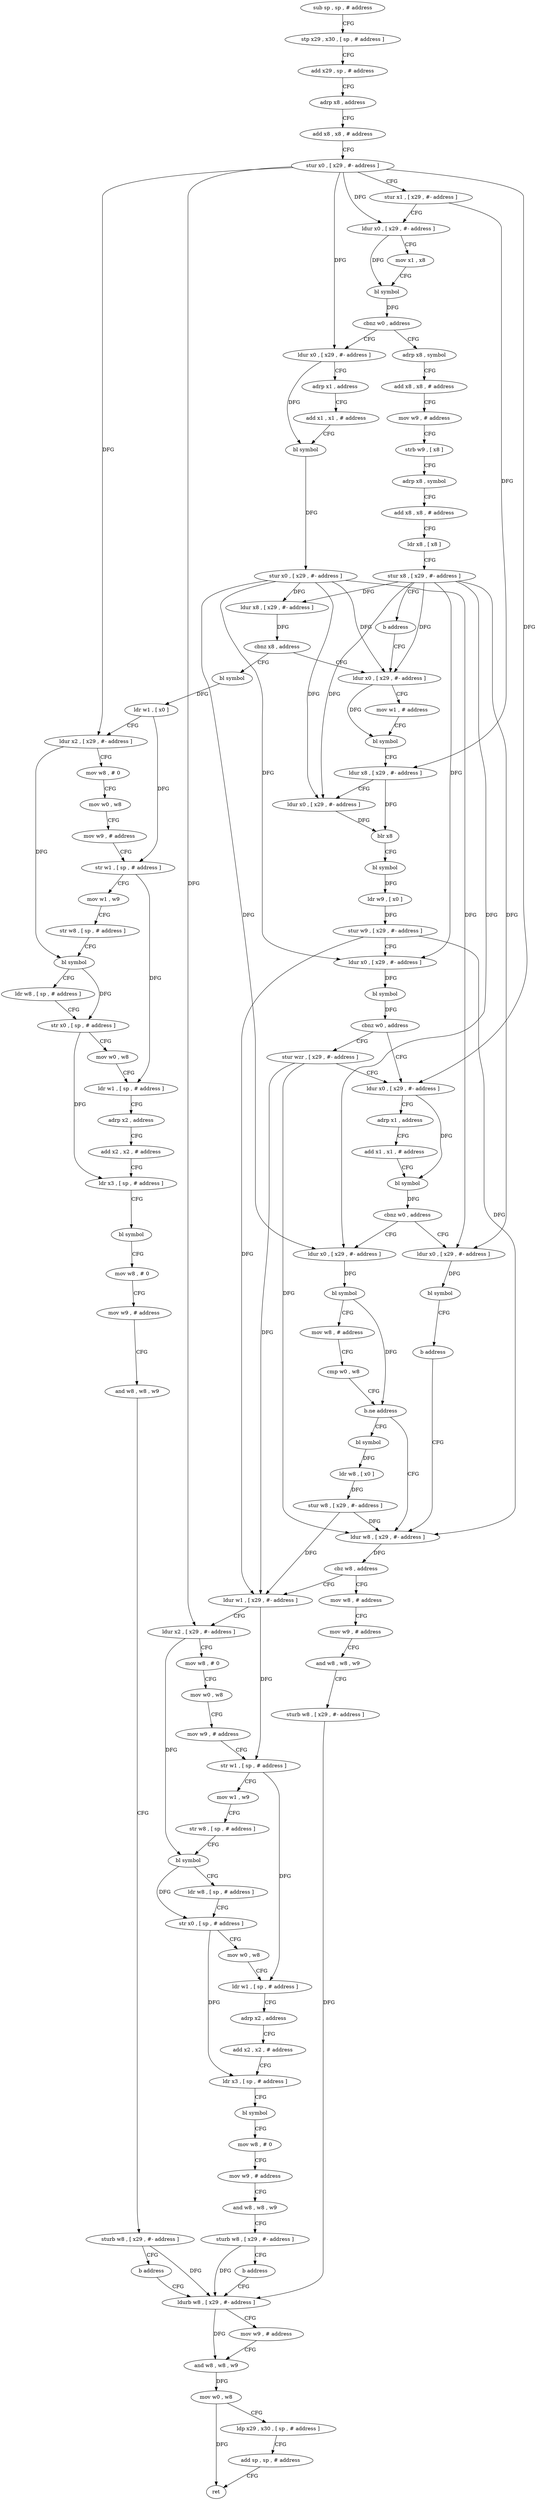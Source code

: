 digraph "func" {
"4204780" [label = "sub sp , sp , # address" ]
"4204784" [label = "stp x29 , x30 , [ sp , # address ]" ]
"4204788" [label = "add x29 , sp , # address" ]
"4204792" [label = "adrp x8 , address" ]
"4204796" [label = "add x8 , x8 , # address" ]
"4204800" [label = "stur x0 , [ x29 , #- address ]" ]
"4204804" [label = "stur x1 , [ x29 , #- address ]" ]
"4204808" [label = "ldur x0 , [ x29 , #- address ]" ]
"4204812" [label = "mov x1 , x8" ]
"4204816" [label = "bl symbol" ]
"4204820" [label = "cbnz w0 , address" ]
"4204860" [label = "ldur x0 , [ x29 , #- address ]" ]
"4204824" [label = "adrp x8 , symbol" ]
"4204864" [label = "adrp x1 , address" ]
"4204868" [label = "add x1 , x1 , # address" ]
"4204872" [label = "bl symbol" ]
"4204876" [label = "stur x0 , [ x29 , #- address ]" ]
"4204880" [label = "ldur x8 , [ x29 , #- address ]" ]
"4204884" [label = "cbnz x8 , address" ]
"4204980" [label = "ldur x0 , [ x29 , #- address ]" ]
"4204888" [label = "bl symbol" ]
"4204828" [label = "add x8 , x8 , # address" ]
"4204832" [label = "mov w9 , # address" ]
"4204836" [label = "strb w9 , [ x8 ]" ]
"4204840" [label = "adrp x8 , symbol" ]
"4204844" [label = "add x8 , x8 , # address" ]
"4204848" [label = "ldr x8 , [ x8 ]" ]
"4204852" [label = "stur x8 , [ x29 , #- address ]" ]
"4204856" [label = "b address" ]
"4204984" [label = "mov w1 , # address" ]
"4204988" [label = "bl symbol" ]
"4204992" [label = "ldur x8 , [ x29 , #- address ]" ]
"4204996" [label = "ldur x0 , [ x29 , #- address ]" ]
"4205000" [label = "blr x8" ]
"4205004" [label = "bl symbol" ]
"4205008" [label = "ldr w9 , [ x0 ]" ]
"4205012" [label = "stur w9 , [ x29 , #- address ]" ]
"4205016" [label = "ldur x0 , [ x29 , #- address ]" ]
"4205020" [label = "bl symbol" ]
"4205024" [label = "cbnz w0 , address" ]
"4205032" [label = "ldur x0 , [ x29 , #- address ]" ]
"4205028" [label = "stur wzr , [ x29 , #- address ]" ]
"4204892" [label = "ldr w1 , [ x0 ]" ]
"4204896" [label = "ldur x2 , [ x29 , #- address ]" ]
"4204900" [label = "mov w8 , # 0" ]
"4204904" [label = "mov w0 , w8" ]
"4204908" [label = "mov w9 , # address" ]
"4204912" [label = "str w1 , [ sp , # address ]" ]
"4204916" [label = "mov w1 , w9" ]
"4204920" [label = "str w8 , [ sp , # address ]" ]
"4204924" [label = "bl symbol" ]
"4204928" [label = "ldr w8 , [ sp , # address ]" ]
"4204932" [label = "str x0 , [ sp , # address ]" ]
"4204936" [label = "mov w0 , w8" ]
"4204940" [label = "ldr w1 , [ sp , # address ]" ]
"4204944" [label = "adrp x2 , address" ]
"4204948" [label = "add x2 , x2 , # address" ]
"4204952" [label = "ldr x3 , [ sp , # address ]" ]
"4204956" [label = "bl symbol" ]
"4204960" [label = "mov w8 , # 0" ]
"4204964" [label = "mov w9 , # address" ]
"4204968" [label = "and w8 , w8 , w9" ]
"4204972" [label = "sturb w8 , [ x29 , #- address ]" ]
"4204976" [label = "b address" ]
"4205208" [label = "ldurb w8 , [ x29 , #- address ]" ]
"4205036" [label = "adrp x1 , address" ]
"4205040" [label = "add x1 , x1 , # address" ]
"4205044" [label = "bl symbol" ]
"4205048" [label = "cbnz w0 , address" ]
"4205064" [label = "ldur x0 , [ x29 , #- address ]" ]
"4205052" [label = "ldur x0 , [ x29 , #- address ]" ]
"4205212" [label = "mov w9 , # address" ]
"4205216" [label = "and w8 , w8 , w9" ]
"4205220" [label = "mov w0 , w8" ]
"4205224" [label = "ldp x29 , x30 , [ sp , # address ]" ]
"4205228" [label = "add sp , sp , # address" ]
"4205232" [label = "ret" ]
"4205068" [label = "bl symbol" ]
"4205072" [label = "mov w8 , # address" ]
"4205076" [label = "cmp w0 , w8" ]
"4205080" [label = "b.ne address" ]
"4205096" [label = "ldur w8 , [ x29 , #- address ]" ]
"4205084" [label = "bl symbol" ]
"4205056" [label = "bl symbol" ]
"4205060" [label = "b address" ]
"4205100" [label = "cbz w8 , address" ]
"4205192" [label = "mov w8 , # address" ]
"4205104" [label = "ldur w1 , [ x29 , #- address ]" ]
"4205088" [label = "ldr w8 , [ x0 ]" ]
"4205092" [label = "stur w8 , [ x29 , #- address ]" ]
"4205196" [label = "mov w9 , # address" ]
"4205200" [label = "and w8 , w8 , w9" ]
"4205204" [label = "sturb w8 , [ x29 , #- address ]" ]
"4205108" [label = "ldur x2 , [ x29 , #- address ]" ]
"4205112" [label = "mov w8 , # 0" ]
"4205116" [label = "mov w0 , w8" ]
"4205120" [label = "mov w9 , # address" ]
"4205124" [label = "str w1 , [ sp , # address ]" ]
"4205128" [label = "mov w1 , w9" ]
"4205132" [label = "str w8 , [ sp , # address ]" ]
"4205136" [label = "bl symbol" ]
"4205140" [label = "ldr w8 , [ sp , # address ]" ]
"4205144" [label = "str x0 , [ sp , # address ]" ]
"4205148" [label = "mov w0 , w8" ]
"4205152" [label = "ldr w1 , [ sp , # address ]" ]
"4205156" [label = "adrp x2 , address" ]
"4205160" [label = "add x2 , x2 , # address" ]
"4205164" [label = "ldr x3 , [ sp , # address ]" ]
"4205168" [label = "bl symbol" ]
"4205172" [label = "mov w8 , # 0" ]
"4205176" [label = "mov w9 , # address" ]
"4205180" [label = "and w8 , w8 , w9" ]
"4205184" [label = "sturb w8 , [ x29 , #- address ]" ]
"4205188" [label = "b address" ]
"4204780" -> "4204784" [ label = "CFG" ]
"4204784" -> "4204788" [ label = "CFG" ]
"4204788" -> "4204792" [ label = "CFG" ]
"4204792" -> "4204796" [ label = "CFG" ]
"4204796" -> "4204800" [ label = "CFG" ]
"4204800" -> "4204804" [ label = "CFG" ]
"4204800" -> "4204808" [ label = "DFG" ]
"4204800" -> "4204860" [ label = "DFG" ]
"4204800" -> "4204896" [ label = "DFG" ]
"4204800" -> "4205032" [ label = "DFG" ]
"4204800" -> "4205108" [ label = "DFG" ]
"4204804" -> "4204808" [ label = "CFG" ]
"4204804" -> "4204992" [ label = "DFG" ]
"4204808" -> "4204812" [ label = "CFG" ]
"4204808" -> "4204816" [ label = "DFG" ]
"4204812" -> "4204816" [ label = "CFG" ]
"4204816" -> "4204820" [ label = "DFG" ]
"4204820" -> "4204860" [ label = "CFG" ]
"4204820" -> "4204824" [ label = "CFG" ]
"4204860" -> "4204864" [ label = "CFG" ]
"4204860" -> "4204872" [ label = "DFG" ]
"4204824" -> "4204828" [ label = "CFG" ]
"4204864" -> "4204868" [ label = "CFG" ]
"4204868" -> "4204872" [ label = "CFG" ]
"4204872" -> "4204876" [ label = "DFG" ]
"4204876" -> "4204880" [ label = "DFG" ]
"4204876" -> "4204980" [ label = "DFG" ]
"4204876" -> "4204996" [ label = "DFG" ]
"4204876" -> "4205016" [ label = "DFG" ]
"4204876" -> "4205064" [ label = "DFG" ]
"4204876" -> "4205052" [ label = "DFG" ]
"4204880" -> "4204884" [ label = "DFG" ]
"4204884" -> "4204980" [ label = "CFG" ]
"4204884" -> "4204888" [ label = "CFG" ]
"4204980" -> "4204984" [ label = "CFG" ]
"4204980" -> "4204988" [ label = "DFG" ]
"4204888" -> "4204892" [ label = "DFG" ]
"4204828" -> "4204832" [ label = "CFG" ]
"4204832" -> "4204836" [ label = "CFG" ]
"4204836" -> "4204840" [ label = "CFG" ]
"4204840" -> "4204844" [ label = "CFG" ]
"4204844" -> "4204848" [ label = "CFG" ]
"4204848" -> "4204852" [ label = "CFG" ]
"4204852" -> "4204856" [ label = "CFG" ]
"4204852" -> "4204880" [ label = "DFG" ]
"4204852" -> "4204980" [ label = "DFG" ]
"4204852" -> "4204996" [ label = "DFG" ]
"4204852" -> "4205016" [ label = "DFG" ]
"4204852" -> "4205064" [ label = "DFG" ]
"4204852" -> "4205052" [ label = "DFG" ]
"4204856" -> "4204980" [ label = "CFG" ]
"4204984" -> "4204988" [ label = "CFG" ]
"4204988" -> "4204992" [ label = "CFG" ]
"4204992" -> "4204996" [ label = "CFG" ]
"4204992" -> "4205000" [ label = "DFG" ]
"4204996" -> "4205000" [ label = "DFG" ]
"4205000" -> "4205004" [ label = "CFG" ]
"4205004" -> "4205008" [ label = "DFG" ]
"4205008" -> "4205012" [ label = "DFG" ]
"4205012" -> "4205016" [ label = "CFG" ]
"4205012" -> "4205096" [ label = "DFG" ]
"4205012" -> "4205104" [ label = "DFG" ]
"4205016" -> "4205020" [ label = "DFG" ]
"4205020" -> "4205024" [ label = "DFG" ]
"4205024" -> "4205032" [ label = "CFG" ]
"4205024" -> "4205028" [ label = "CFG" ]
"4205032" -> "4205036" [ label = "CFG" ]
"4205032" -> "4205044" [ label = "DFG" ]
"4205028" -> "4205032" [ label = "CFG" ]
"4205028" -> "4205096" [ label = "DFG" ]
"4205028" -> "4205104" [ label = "DFG" ]
"4204892" -> "4204896" [ label = "CFG" ]
"4204892" -> "4204912" [ label = "DFG" ]
"4204896" -> "4204900" [ label = "CFG" ]
"4204896" -> "4204924" [ label = "DFG" ]
"4204900" -> "4204904" [ label = "CFG" ]
"4204904" -> "4204908" [ label = "CFG" ]
"4204908" -> "4204912" [ label = "CFG" ]
"4204912" -> "4204916" [ label = "CFG" ]
"4204912" -> "4204940" [ label = "DFG" ]
"4204916" -> "4204920" [ label = "CFG" ]
"4204920" -> "4204924" [ label = "CFG" ]
"4204924" -> "4204928" [ label = "CFG" ]
"4204924" -> "4204932" [ label = "DFG" ]
"4204928" -> "4204932" [ label = "CFG" ]
"4204932" -> "4204936" [ label = "CFG" ]
"4204932" -> "4204952" [ label = "DFG" ]
"4204936" -> "4204940" [ label = "CFG" ]
"4204940" -> "4204944" [ label = "CFG" ]
"4204944" -> "4204948" [ label = "CFG" ]
"4204948" -> "4204952" [ label = "CFG" ]
"4204952" -> "4204956" [ label = "CFG" ]
"4204956" -> "4204960" [ label = "CFG" ]
"4204960" -> "4204964" [ label = "CFG" ]
"4204964" -> "4204968" [ label = "CFG" ]
"4204968" -> "4204972" [ label = "CFG" ]
"4204972" -> "4204976" [ label = "CFG" ]
"4204972" -> "4205208" [ label = "DFG" ]
"4204976" -> "4205208" [ label = "CFG" ]
"4205208" -> "4205212" [ label = "CFG" ]
"4205208" -> "4205216" [ label = "DFG" ]
"4205036" -> "4205040" [ label = "CFG" ]
"4205040" -> "4205044" [ label = "CFG" ]
"4205044" -> "4205048" [ label = "DFG" ]
"4205048" -> "4205064" [ label = "CFG" ]
"4205048" -> "4205052" [ label = "CFG" ]
"4205064" -> "4205068" [ label = "DFG" ]
"4205052" -> "4205056" [ label = "DFG" ]
"4205212" -> "4205216" [ label = "CFG" ]
"4205216" -> "4205220" [ label = "DFG" ]
"4205220" -> "4205224" [ label = "CFG" ]
"4205220" -> "4205232" [ label = "DFG" ]
"4205224" -> "4205228" [ label = "CFG" ]
"4205228" -> "4205232" [ label = "CFG" ]
"4205068" -> "4205072" [ label = "CFG" ]
"4205068" -> "4205080" [ label = "DFG" ]
"4205072" -> "4205076" [ label = "CFG" ]
"4205076" -> "4205080" [ label = "CFG" ]
"4205080" -> "4205096" [ label = "CFG" ]
"4205080" -> "4205084" [ label = "CFG" ]
"4205096" -> "4205100" [ label = "DFG" ]
"4205084" -> "4205088" [ label = "DFG" ]
"4205056" -> "4205060" [ label = "CFG" ]
"4205060" -> "4205096" [ label = "CFG" ]
"4205100" -> "4205192" [ label = "CFG" ]
"4205100" -> "4205104" [ label = "CFG" ]
"4205192" -> "4205196" [ label = "CFG" ]
"4205104" -> "4205108" [ label = "CFG" ]
"4205104" -> "4205124" [ label = "DFG" ]
"4205088" -> "4205092" [ label = "DFG" ]
"4205092" -> "4205096" [ label = "DFG" ]
"4205092" -> "4205104" [ label = "DFG" ]
"4205196" -> "4205200" [ label = "CFG" ]
"4205200" -> "4205204" [ label = "CFG" ]
"4205204" -> "4205208" [ label = "DFG" ]
"4205108" -> "4205112" [ label = "CFG" ]
"4205108" -> "4205136" [ label = "DFG" ]
"4205112" -> "4205116" [ label = "CFG" ]
"4205116" -> "4205120" [ label = "CFG" ]
"4205120" -> "4205124" [ label = "CFG" ]
"4205124" -> "4205128" [ label = "CFG" ]
"4205124" -> "4205152" [ label = "DFG" ]
"4205128" -> "4205132" [ label = "CFG" ]
"4205132" -> "4205136" [ label = "CFG" ]
"4205136" -> "4205140" [ label = "CFG" ]
"4205136" -> "4205144" [ label = "DFG" ]
"4205140" -> "4205144" [ label = "CFG" ]
"4205144" -> "4205148" [ label = "CFG" ]
"4205144" -> "4205164" [ label = "DFG" ]
"4205148" -> "4205152" [ label = "CFG" ]
"4205152" -> "4205156" [ label = "CFG" ]
"4205156" -> "4205160" [ label = "CFG" ]
"4205160" -> "4205164" [ label = "CFG" ]
"4205164" -> "4205168" [ label = "CFG" ]
"4205168" -> "4205172" [ label = "CFG" ]
"4205172" -> "4205176" [ label = "CFG" ]
"4205176" -> "4205180" [ label = "CFG" ]
"4205180" -> "4205184" [ label = "CFG" ]
"4205184" -> "4205188" [ label = "CFG" ]
"4205184" -> "4205208" [ label = "DFG" ]
"4205188" -> "4205208" [ label = "CFG" ]
}
